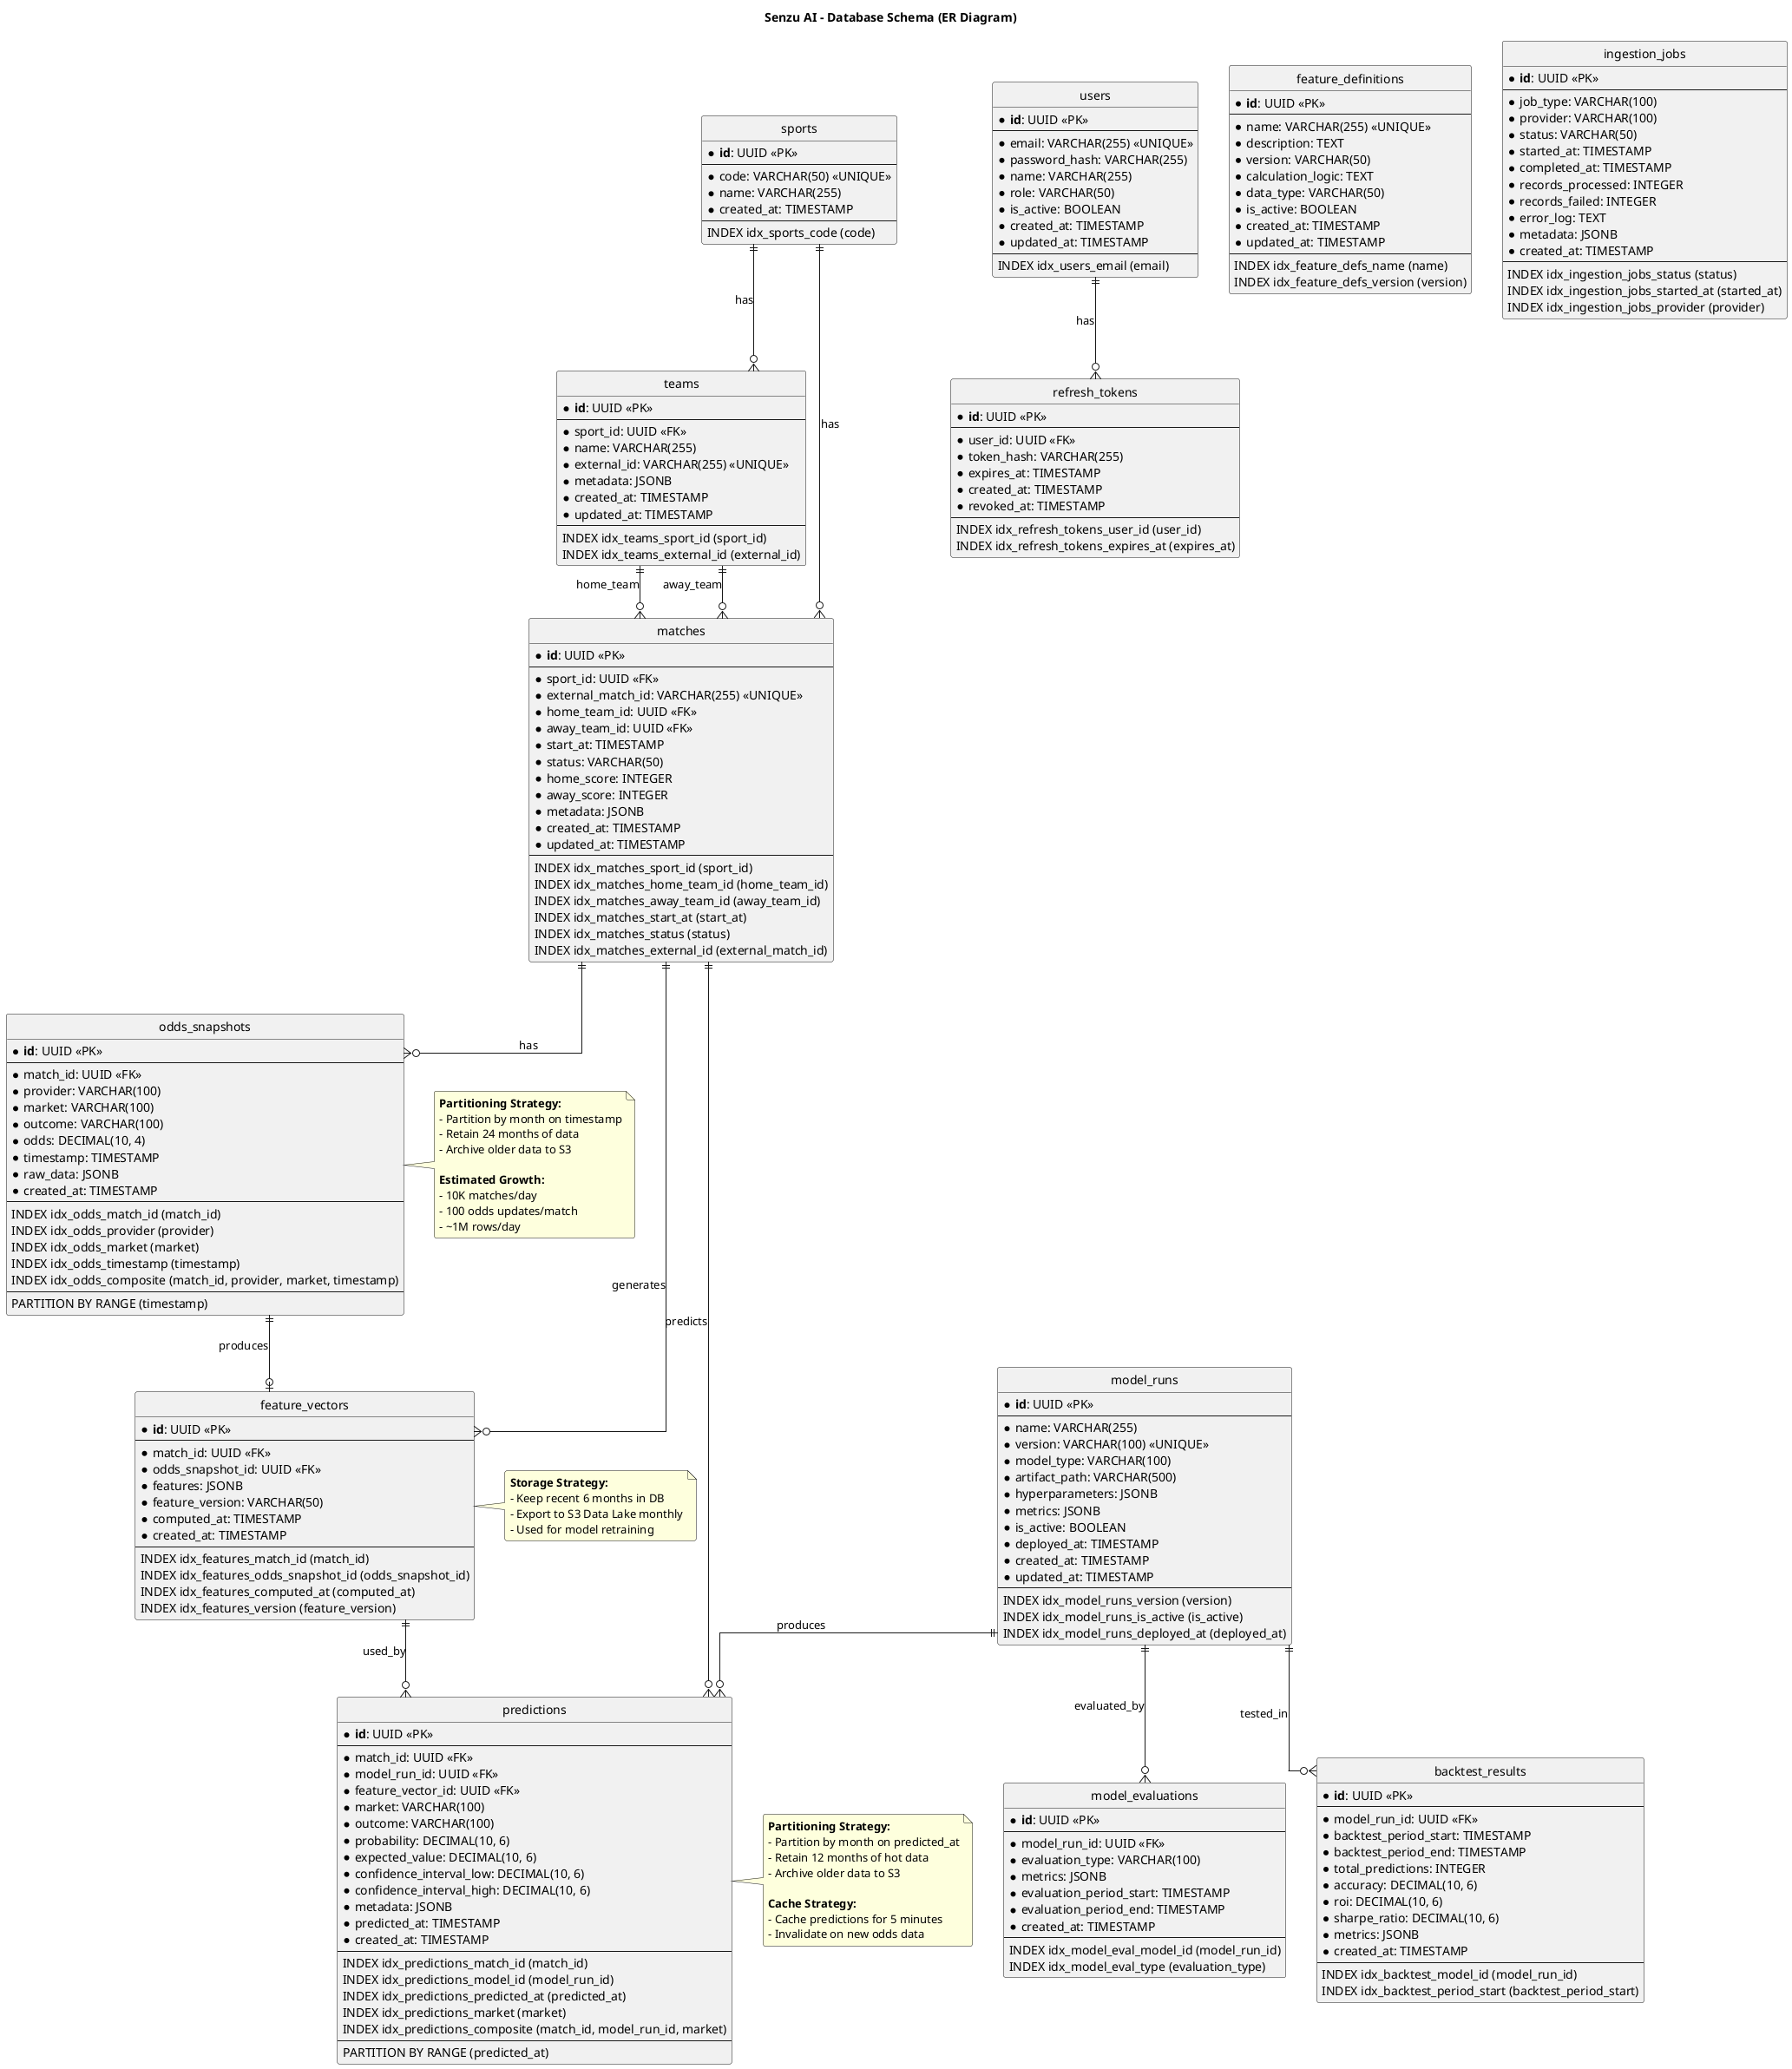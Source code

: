 @startuml
title Senzu AI - Database Schema (ER Diagram)

' Styling
skinparam linetype ortho
hide circle
skinparam roundcorner 5

' ============================================
' USER & AUTH
' ============================================

entity "users" as users {
  * **id**: UUID <<PK>>
  --
  * email: VARCHAR(255) <<UNIQUE>>
  * password_hash: VARCHAR(255)
  * name: VARCHAR(255)
  * role: VARCHAR(50)
  * is_active: BOOLEAN
  * created_at: TIMESTAMP
  * updated_at: TIMESTAMP
  --
  INDEX idx_users_email (email)
}

entity "refresh_tokens" as refresh_tokens {
  * **id**: UUID <<PK>>
  --
  * user_id: UUID <<FK>>
  * token_hash: VARCHAR(255)
  * expires_at: TIMESTAMP
  * created_at: TIMESTAMP
  * revoked_at: TIMESTAMP
  --
  INDEX idx_refresh_tokens_user_id (user_id)
  INDEX idx_refresh_tokens_expires_at (expires_at)
}

' ============================================
' SPORTS DOMAIN
' ============================================

entity "sports" as sports {
  * **id**: UUID <<PK>>
  --
  * code: VARCHAR(50) <<UNIQUE>>
  * name: VARCHAR(255)
  * created_at: TIMESTAMP
  --
  INDEX idx_sports_code (code)
}

entity "teams" as teams {
  * **id**: UUID <<PK>>
  --
  * sport_id: UUID <<FK>>
  * name: VARCHAR(255)
  * external_id: VARCHAR(255) <<UNIQUE>>
  * metadata: JSONB
  * created_at: TIMESTAMP
  * updated_at: TIMESTAMP
  --
  INDEX idx_teams_sport_id (sport_id)
  INDEX idx_teams_external_id (external_id)
}

entity "matches" as matches {
  * **id**: UUID <<PK>>
  --
  * sport_id: UUID <<FK>>
  * external_match_id: VARCHAR(255) <<UNIQUE>>
  * home_team_id: UUID <<FK>>
  * away_team_id: UUID <<FK>>
  * start_at: TIMESTAMP
  * status: VARCHAR(50)
  * home_score: INTEGER
  * away_score: INTEGER
  * metadata: JSONB
  * created_at: TIMESTAMP
  * updated_at: TIMESTAMP
  --
  INDEX idx_matches_sport_id (sport_id)
  INDEX idx_matches_home_team_id (home_team_id)
  INDEX idx_matches_away_team_id (away_team_id)
  INDEX idx_matches_start_at (start_at)
  INDEX idx_matches_status (status)
  INDEX idx_matches_external_id (external_match_id)
}

' ============================================
' ODDS DATA
' ============================================

entity "odds_snapshots" as odds_snapshots {
  * **id**: UUID <<PK>>
  --
  * match_id: UUID <<FK>>
  * provider: VARCHAR(100)
  * market: VARCHAR(100)
  * outcome: VARCHAR(100)
  * odds: DECIMAL(10, 4)
  * timestamp: TIMESTAMP
  * raw_data: JSONB
  * created_at: TIMESTAMP
  --
  INDEX idx_odds_match_id (match_id)
  INDEX idx_odds_provider (provider)
  INDEX idx_odds_market (market)
  INDEX idx_odds_timestamp (timestamp)
  INDEX idx_odds_composite (match_id, provider, market, timestamp)
  --
  PARTITION BY RANGE (timestamp)
}

' ============================================
' FEATURE STORE
' ============================================

entity "feature_vectors" as feature_vectors {
  * **id**: UUID <<PK>>
  --
  * match_id: UUID <<FK>>
  * odds_snapshot_id: UUID <<FK>>
  * features: JSONB
  * feature_version: VARCHAR(50)
  * computed_at: TIMESTAMP
  * created_at: TIMESTAMP
  --
  INDEX idx_features_match_id (match_id)
  INDEX idx_features_odds_snapshot_id (odds_snapshot_id)
  INDEX idx_features_computed_at (computed_at)
  INDEX idx_features_version (feature_version)
}

entity "feature_definitions" as feature_definitions {
  * **id**: UUID <<PK>>
  --
  * name: VARCHAR(255) <<UNIQUE>>
  * description: TEXT
  * version: VARCHAR(50)
  * calculation_logic: TEXT
  * data_type: VARCHAR(50)
  * is_active: BOOLEAN
  * created_at: TIMESTAMP
  * updated_at: TIMESTAMP
  --
  INDEX idx_feature_defs_name (name)
  INDEX idx_feature_defs_version (version)
}

' ============================================
' MODEL MANAGEMENT
' ============================================

entity "model_runs" as model_runs {
  * **id**: UUID <<PK>>
  --
  * name: VARCHAR(255)
  * version: VARCHAR(100) <<UNIQUE>>
  * model_type: VARCHAR(100)
  * artifact_path: VARCHAR(500)
  * hyperparameters: JSONB
  * metrics: JSONB
  * is_active: BOOLEAN
  * deployed_at: TIMESTAMP
  * created_at: TIMESTAMP
  * updated_at: TIMESTAMP
  --
  INDEX idx_model_runs_version (version)
  INDEX idx_model_runs_is_active (is_active)
  INDEX idx_model_runs_deployed_at (deployed_at)
}

entity "model_evaluations" as model_evaluations {
  * **id**: UUID <<PK>>
  --
  * model_run_id: UUID <<FK>>
  * evaluation_type: VARCHAR(100)
  * metrics: JSONB
  * evaluation_period_start: TIMESTAMP
  * evaluation_period_end: TIMESTAMP
  * created_at: TIMESTAMP
  --
  INDEX idx_model_eval_model_id (model_run_id)
  INDEX idx_model_eval_type (evaluation_type)
}

' ============================================
' PREDICTIONS
' ============================================

entity "predictions" as predictions {
  * **id**: UUID <<PK>>
  --
  * match_id: UUID <<FK>>
  * model_run_id: UUID <<FK>>
  * feature_vector_id: UUID <<FK>>
  * market: VARCHAR(100)
  * outcome: VARCHAR(100)
  * probability: DECIMAL(10, 6)
  * expected_value: DECIMAL(10, 6)
  * confidence_interval_low: DECIMAL(10, 6)
  * confidence_interval_high: DECIMAL(10, 6)
  * metadata: JSONB
  * predicted_at: TIMESTAMP
  * created_at: TIMESTAMP
  --
  INDEX idx_predictions_match_id (match_id)
  INDEX idx_predictions_model_id (model_run_id)
  INDEX idx_predictions_predicted_at (predicted_at)
  INDEX idx_predictions_market (market)
  INDEX idx_predictions_composite (match_id, model_run_id, market)
  --
  PARTITION BY RANGE (predicted_at)
}

entity "backtest_results" as backtest_results {
  * **id**: UUID <<PK>>
  --
  * model_run_id: UUID <<FK>>
  * backtest_period_start: TIMESTAMP
  * backtest_period_end: TIMESTAMP
  * total_predictions: INTEGER
  * accuracy: DECIMAL(10, 6)
  * roi: DECIMAL(10, 6)
  * sharpe_ratio: DECIMAL(10, 6)
  * metrics: JSONB
  * created_at: TIMESTAMP
  --
  INDEX idx_backtest_model_id (model_run_id)
  INDEX idx_backtest_period_start (backtest_period_start)
}

' ============================================
' DATA INGESTION TRACKING
' ============================================

entity "ingestion_jobs" as ingestion_jobs {
  * **id**: UUID <<PK>>
  --
  * job_type: VARCHAR(100)
  * provider: VARCHAR(100)
  * status: VARCHAR(50)
  * started_at: TIMESTAMP
  * completed_at: TIMESTAMP
  * records_processed: INTEGER
  * records_failed: INTEGER
  * error_log: TEXT
  * metadata: JSONB
  * created_at: TIMESTAMP
  --
  INDEX idx_ingestion_jobs_status (status)
  INDEX idx_ingestion_jobs_started_at (started_at)
  INDEX idx_ingestion_jobs_provider (provider)
}

' ============================================
' RELATIONSHIPS
' ============================================

users ||--o{ refresh_tokens : "has"

sports ||--o{ teams : "has"
sports ||--o{ matches : "has"

teams ||--o{ matches : "home_team"
teams ||--o{ matches : "away_team"

matches ||--o{ odds_snapshots : "has"
matches ||--o{ feature_vectors : "generates"
matches ||--o{ predictions : "predicts"

odds_snapshots ||--o| feature_vectors : "produces"

feature_vectors ||--o{ predictions : "used_by"

model_runs ||--o{ predictions : "produces"
model_runs ||--o{ model_evaluations : "evaluated_by"
model_runs ||--o{ backtest_results : "tested_in"

' ============================================
' NOTES
' ============================================

note right of odds_snapshots
  **Partitioning Strategy:**
  - Partition by month on timestamp
  - Retain 24 months of data
  - Archive older data to S3

  **Estimated Growth:**
  - 10K matches/day
  - 100 odds updates/match
  - ~1M rows/day
end note

note right of predictions
  **Partitioning Strategy:**
  - Partition by month on predicted_at
  - Retain 12 months of hot data
  - Archive older data to S3

  **Cache Strategy:**
  - Cache predictions for 5 minutes
  - Invalidate on new odds data
end note

note right of feature_vectors
  **Storage Strategy:**
  - Keep recent 6 months in DB
  - Export to S3 Data Lake monthly
  - Used for model retraining
end note

@enduml
